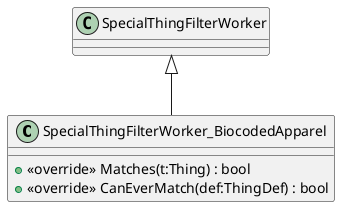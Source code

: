 @startuml
class SpecialThingFilterWorker_BiocodedApparel {
    + <<override>> Matches(t:Thing) : bool
    + <<override>> CanEverMatch(def:ThingDef) : bool
}
SpecialThingFilterWorker <|-- SpecialThingFilterWorker_BiocodedApparel
@enduml
